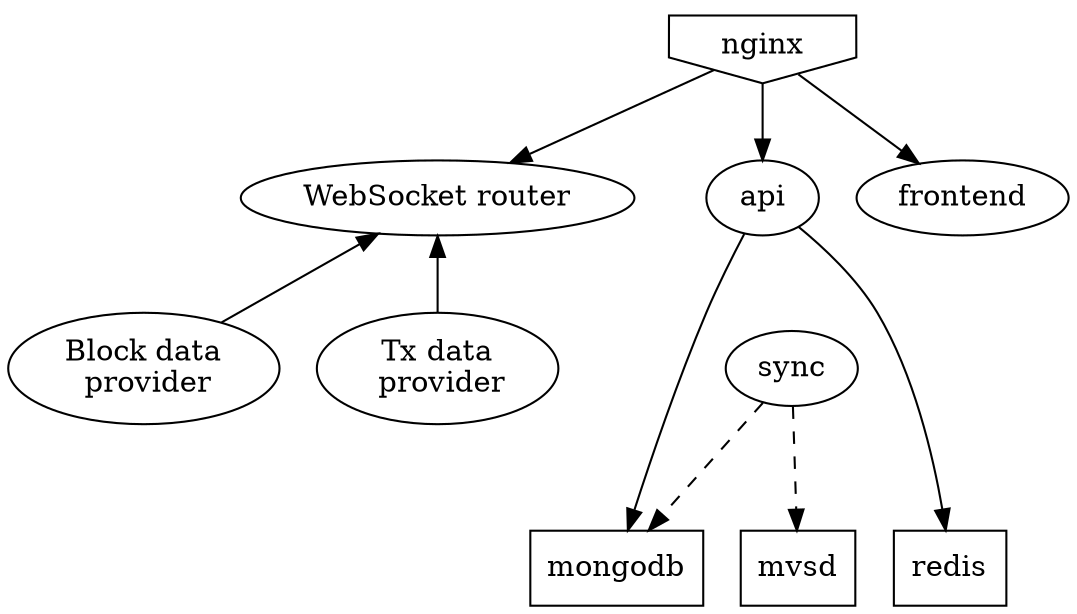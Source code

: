 digraph app_architecture	{

	mongodb[shape=box]
	redis[shape=box]
	mvsd[shape=box]
	nginx[shape=invhouse]
	ws_router[label="WebSocket router"]
	ws_block_provider[label="Tx data\n provider"]
	ws_tx_provider[label="Block data\n provider"]
	
	nginx -> api
	nginx -> ws_router
	nginx -> frontend
	
	ws_router -> ws_block_provider [dir=back]
	ws_router -> ws_tx_provider [dir=back]
	sync -> mvsd [ 
		style=dashed 
		label="       "
	];
	
	api->sync[style = invis]
	sync->redis[style = invis]
	
	api -> mongodb;
	api -> redis;
	
	sync -> mongodb [
		style=dashed
		label="       "
	];
}